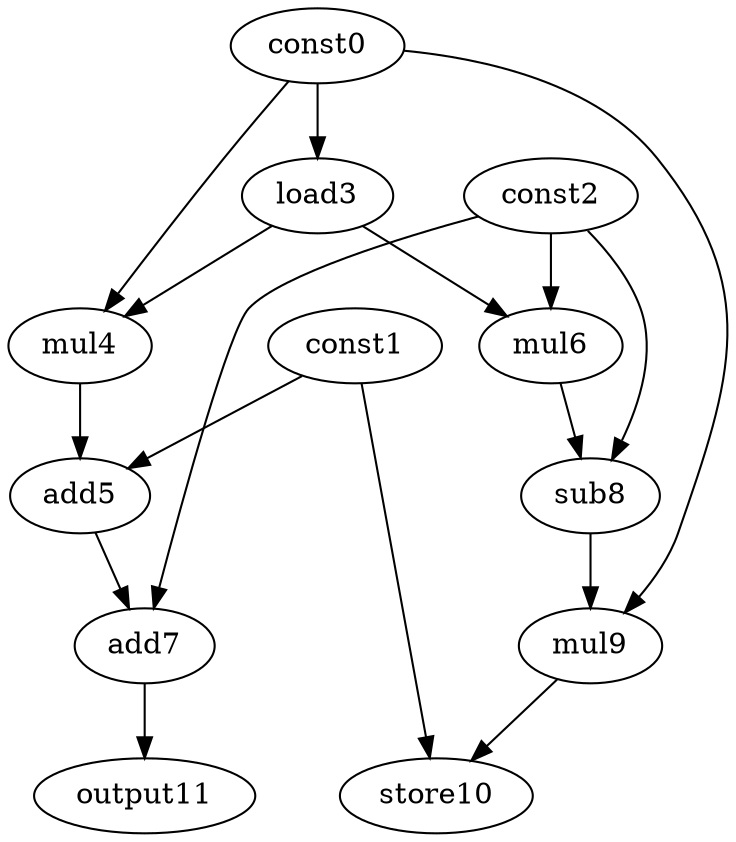 digraph G { 
const0[opcode=const]; 
const1[opcode=const]; 
const2[opcode=const]; 
load3[opcode=load]; 
mul4[opcode=mul]; 
add5[opcode=add]; 
mul6[opcode=mul]; 
add7[opcode=add]; 
sub8[opcode=sub]; 
mul9[opcode=mul]; 
store10[opcode=store]; 
output11[opcode=output]; 
const0->load3[operand=0];
const0->mul4[operand=0];
load3->mul4[operand=1];
const2->mul6[operand=0];
load3->mul6[operand=1];
const1->add5[operand=0];
mul4->add5[operand=1];
const2->sub8[operand=0];
mul6->sub8[operand=1];
const2->add7[operand=0];
add5->add7[operand=1];
sub8->mul9[operand=0];
const0->mul9[operand=1];
mul9->store10[operand=0];
const1->store10[operand=1];
add7->output11[operand=0];
}
